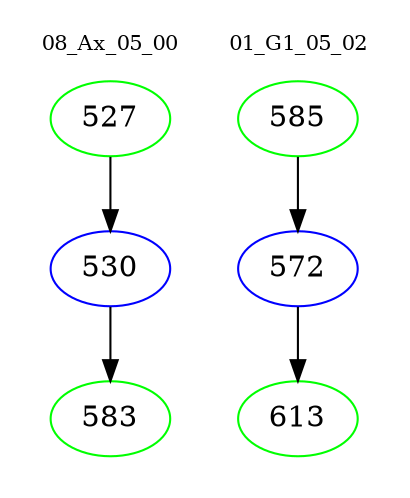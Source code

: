 digraph{
subgraph cluster_0 {
color = white
label = "08_Ax_05_00";
fontsize=10;
T0_527 [label="527", color="green"]
T0_527 -> T0_530 [color="black"]
T0_530 [label="530", color="blue"]
T0_530 -> T0_583 [color="black"]
T0_583 [label="583", color="green"]
}
subgraph cluster_1 {
color = white
label = "01_G1_05_02";
fontsize=10;
T1_585 [label="585", color="green"]
T1_585 -> T1_572 [color="black"]
T1_572 [label="572", color="blue"]
T1_572 -> T1_613 [color="black"]
T1_613 [label="613", color="green"]
}
}
